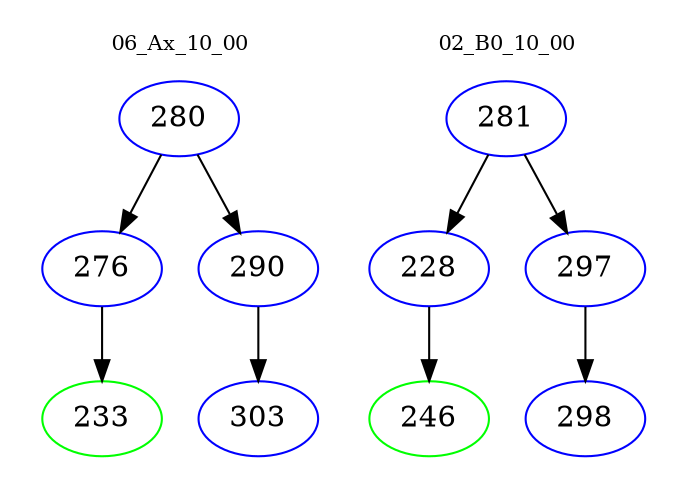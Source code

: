 digraph{
subgraph cluster_0 {
color = white
label = "06_Ax_10_00";
fontsize=10;
T0_280 [label="280", color="blue"]
T0_280 -> T0_276 [color="black"]
T0_276 [label="276", color="blue"]
T0_276 -> T0_233 [color="black"]
T0_233 [label="233", color="green"]
T0_280 -> T0_290 [color="black"]
T0_290 [label="290", color="blue"]
T0_290 -> T0_303 [color="black"]
T0_303 [label="303", color="blue"]
}
subgraph cluster_1 {
color = white
label = "02_B0_10_00";
fontsize=10;
T1_281 [label="281", color="blue"]
T1_281 -> T1_228 [color="black"]
T1_228 [label="228", color="blue"]
T1_228 -> T1_246 [color="black"]
T1_246 [label="246", color="green"]
T1_281 -> T1_297 [color="black"]
T1_297 [label="297", color="blue"]
T1_297 -> T1_298 [color="black"]
T1_298 [label="298", color="blue"]
}
}
